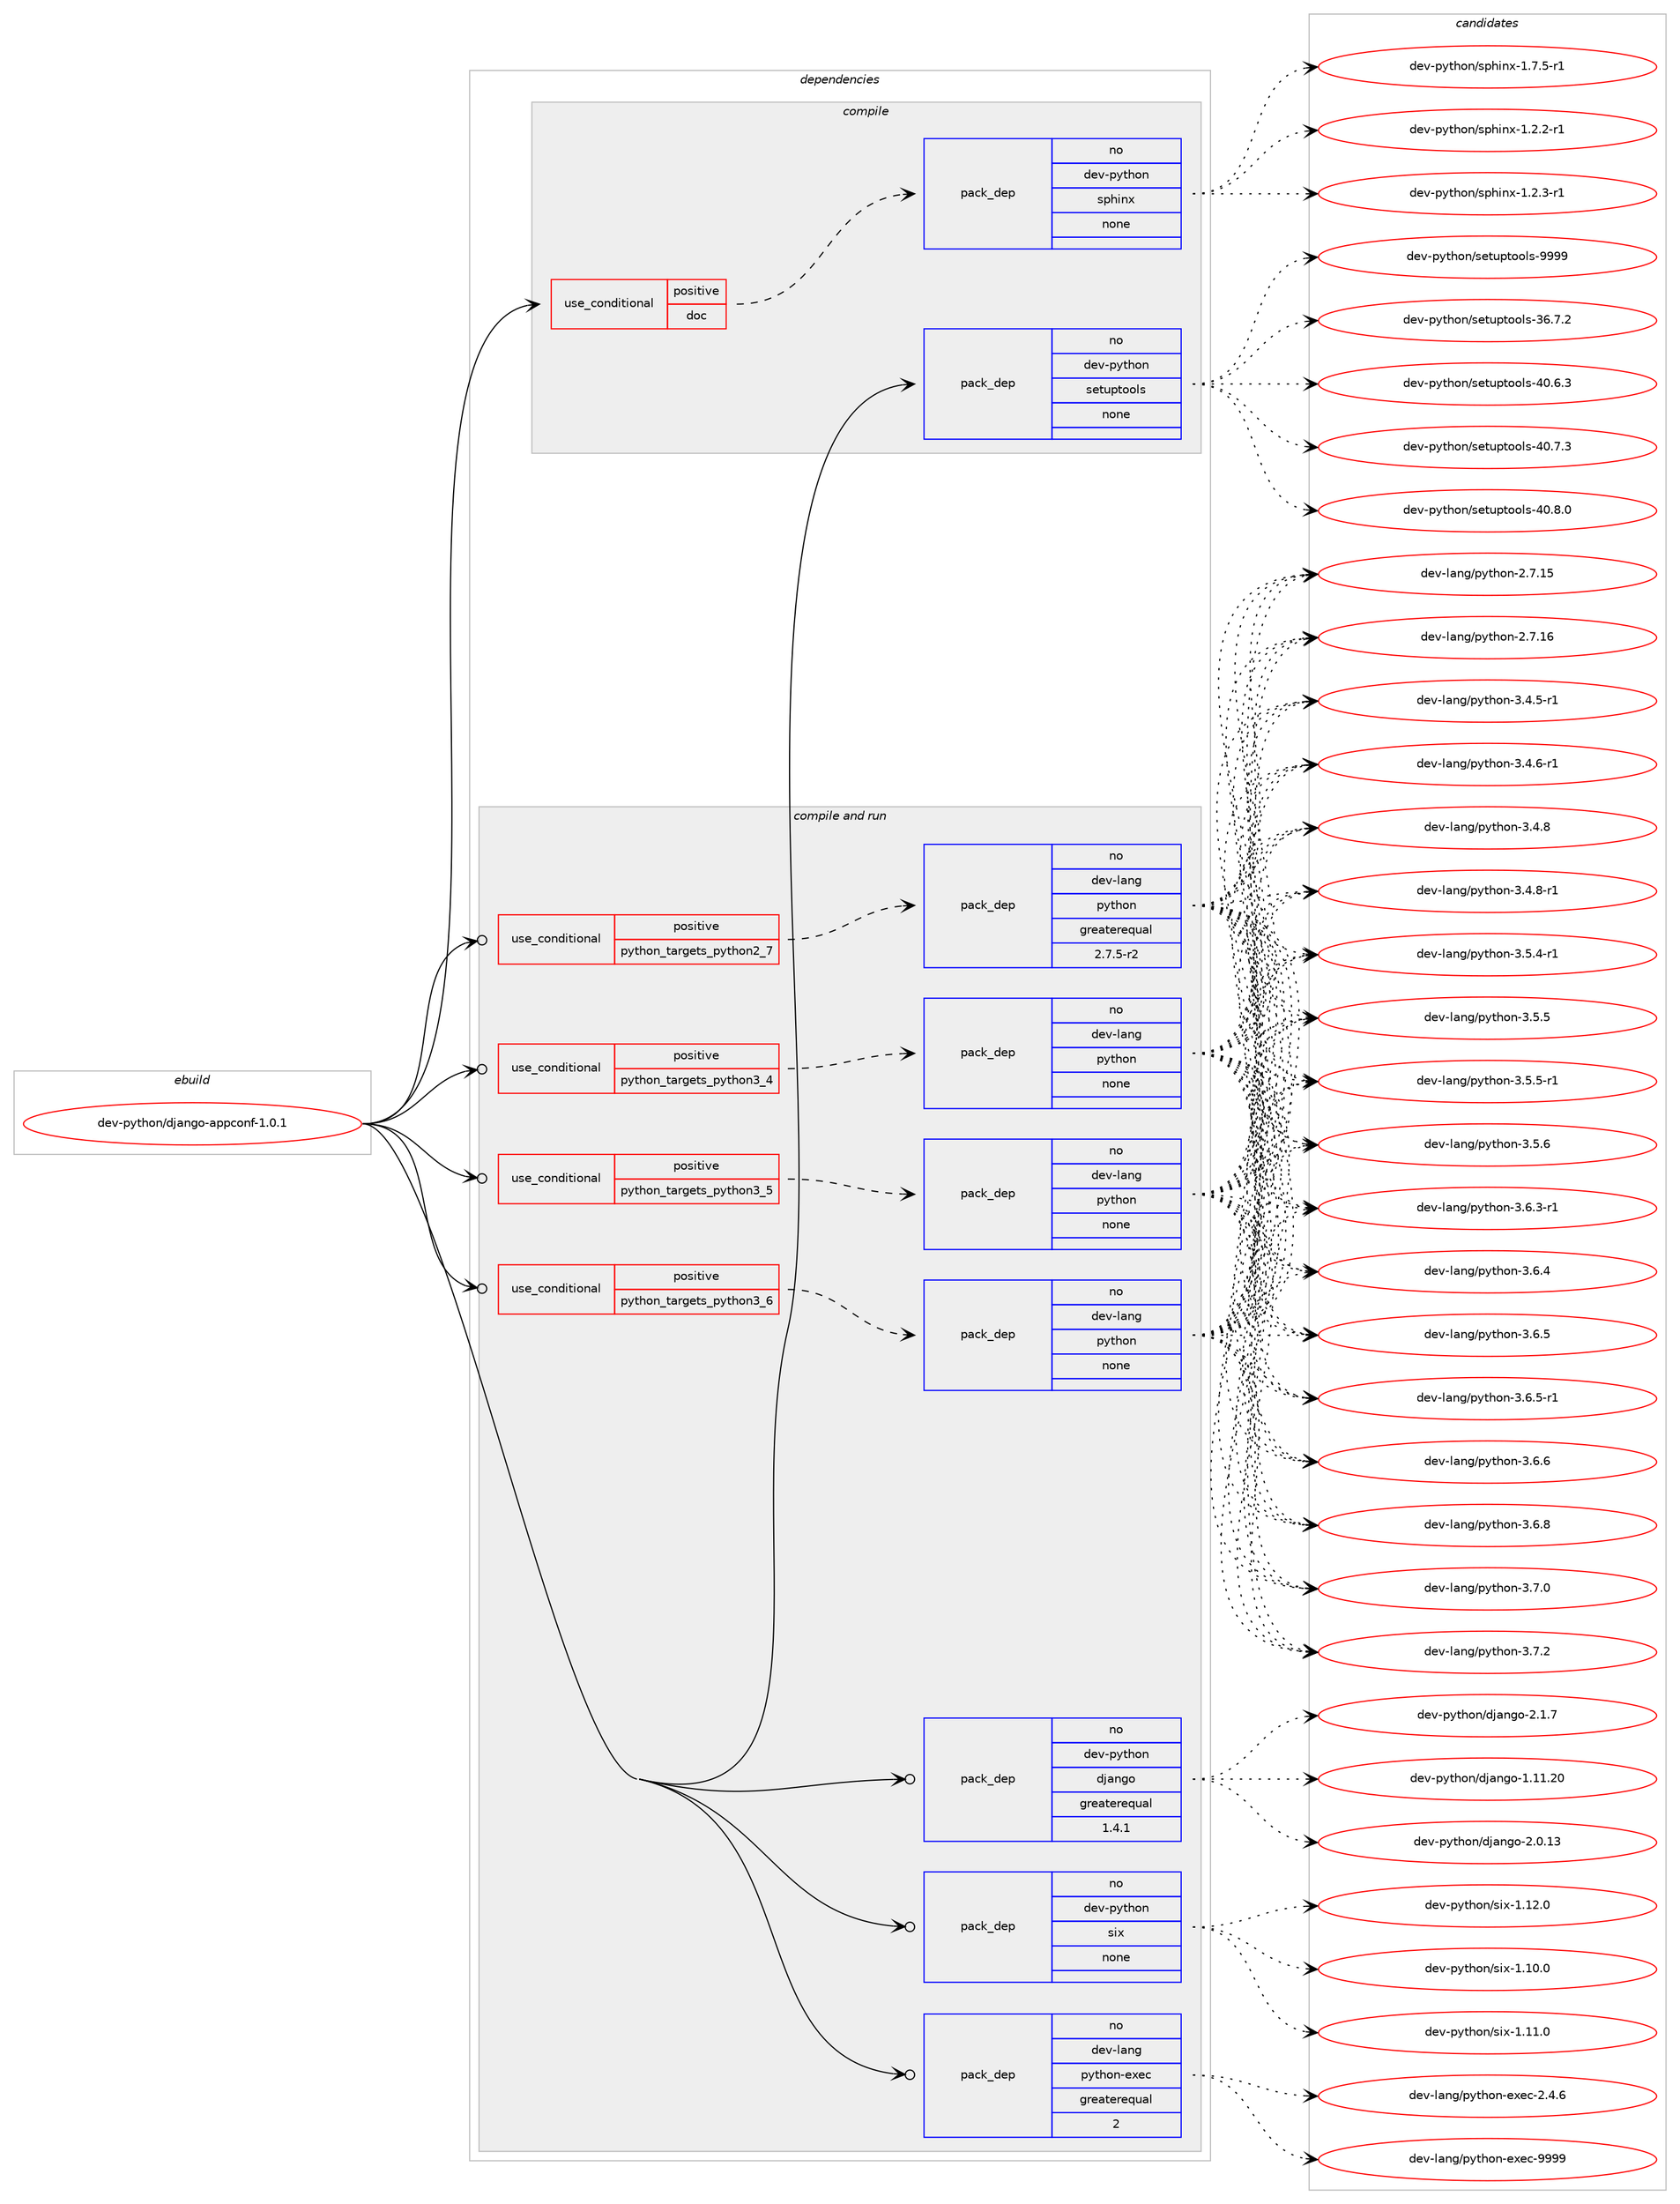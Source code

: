 digraph prolog {

# *************
# Graph options
# *************

newrank=true;
concentrate=true;
compound=true;
graph [rankdir=LR,fontname=Helvetica,fontsize=10,ranksep=1.5];#, ranksep=2.5, nodesep=0.2];
edge  [arrowhead=vee];
node  [fontname=Helvetica,fontsize=10];

# **********
# The ebuild
# **********

subgraph cluster_leftcol {
color=gray;
rank=same;
label=<<i>ebuild</i>>;
id [label="dev-python/django-appconf-1.0.1", color=red, width=4, href="../dev-python/django-appconf-1.0.1.svg"];
}

# ****************
# The dependencies
# ****************

subgraph cluster_midcol {
color=gray;
label=<<i>dependencies</i>>;
subgraph cluster_compile {
fillcolor="#eeeeee";
style=filled;
label=<<i>compile</i>>;
subgraph cond373320 {
dependency1406114 [label=<<TABLE BORDER="0" CELLBORDER="1" CELLSPACING="0" CELLPADDING="4"><TR><TD ROWSPAN="3" CELLPADDING="10">use_conditional</TD></TR><TR><TD>positive</TD></TR><TR><TD>doc</TD></TR></TABLE>>, shape=none, color=red];
subgraph pack1009538 {
dependency1406115 [label=<<TABLE BORDER="0" CELLBORDER="1" CELLSPACING="0" CELLPADDING="4" WIDTH="220"><TR><TD ROWSPAN="6" CELLPADDING="30">pack_dep</TD></TR><TR><TD WIDTH="110">no</TD></TR><TR><TD>dev-python</TD></TR><TR><TD>sphinx</TD></TR><TR><TD>none</TD></TR><TR><TD></TD></TR></TABLE>>, shape=none, color=blue];
}
dependency1406114:e -> dependency1406115:w [weight=20,style="dashed",arrowhead="vee"];
}
id:e -> dependency1406114:w [weight=20,style="solid",arrowhead="vee"];
subgraph pack1009539 {
dependency1406116 [label=<<TABLE BORDER="0" CELLBORDER="1" CELLSPACING="0" CELLPADDING="4" WIDTH="220"><TR><TD ROWSPAN="6" CELLPADDING="30">pack_dep</TD></TR><TR><TD WIDTH="110">no</TD></TR><TR><TD>dev-python</TD></TR><TR><TD>setuptools</TD></TR><TR><TD>none</TD></TR><TR><TD></TD></TR></TABLE>>, shape=none, color=blue];
}
id:e -> dependency1406116:w [weight=20,style="solid",arrowhead="vee"];
}
subgraph cluster_compileandrun {
fillcolor="#eeeeee";
style=filled;
label=<<i>compile and run</i>>;
subgraph cond373321 {
dependency1406117 [label=<<TABLE BORDER="0" CELLBORDER="1" CELLSPACING="0" CELLPADDING="4"><TR><TD ROWSPAN="3" CELLPADDING="10">use_conditional</TD></TR><TR><TD>positive</TD></TR><TR><TD>python_targets_python2_7</TD></TR></TABLE>>, shape=none, color=red];
subgraph pack1009540 {
dependency1406118 [label=<<TABLE BORDER="0" CELLBORDER="1" CELLSPACING="0" CELLPADDING="4" WIDTH="220"><TR><TD ROWSPAN="6" CELLPADDING="30">pack_dep</TD></TR><TR><TD WIDTH="110">no</TD></TR><TR><TD>dev-lang</TD></TR><TR><TD>python</TD></TR><TR><TD>greaterequal</TD></TR><TR><TD>2.7.5-r2</TD></TR></TABLE>>, shape=none, color=blue];
}
dependency1406117:e -> dependency1406118:w [weight=20,style="dashed",arrowhead="vee"];
}
id:e -> dependency1406117:w [weight=20,style="solid",arrowhead="odotvee"];
subgraph cond373322 {
dependency1406119 [label=<<TABLE BORDER="0" CELLBORDER="1" CELLSPACING="0" CELLPADDING="4"><TR><TD ROWSPAN="3" CELLPADDING="10">use_conditional</TD></TR><TR><TD>positive</TD></TR><TR><TD>python_targets_python3_4</TD></TR></TABLE>>, shape=none, color=red];
subgraph pack1009541 {
dependency1406120 [label=<<TABLE BORDER="0" CELLBORDER="1" CELLSPACING="0" CELLPADDING="4" WIDTH="220"><TR><TD ROWSPAN="6" CELLPADDING="30">pack_dep</TD></TR><TR><TD WIDTH="110">no</TD></TR><TR><TD>dev-lang</TD></TR><TR><TD>python</TD></TR><TR><TD>none</TD></TR><TR><TD></TD></TR></TABLE>>, shape=none, color=blue];
}
dependency1406119:e -> dependency1406120:w [weight=20,style="dashed",arrowhead="vee"];
}
id:e -> dependency1406119:w [weight=20,style="solid",arrowhead="odotvee"];
subgraph cond373323 {
dependency1406121 [label=<<TABLE BORDER="0" CELLBORDER="1" CELLSPACING="0" CELLPADDING="4"><TR><TD ROWSPAN="3" CELLPADDING="10">use_conditional</TD></TR><TR><TD>positive</TD></TR><TR><TD>python_targets_python3_5</TD></TR></TABLE>>, shape=none, color=red];
subgraph pack1009542 {
dependency1406122 [label=<<TABLE BORDER="0" CELLBORDER="1" CELLSPACING="0" CELLPADDING="4" WIDTH="220"><TR><TD ROWSPAN="6" CELLPADDING="30">pack_dep</TD></TR><TR><TD WIDTH="110">no</TD></TR><TR><TD>dev-lang</TD></TR><TR><TD>python</TD></TR><TR><TD>none</TD></TR><TR><TD></TD></TR></TABLE>>, shape=none, color=blue];
}
dependency1406121:e -> dependency1406122:w [weight=20,style="dashed",arrowhead="vee"];
}
id:e -> dependency1406121:w [weight=20,style="solid",arrowhead="odotvee"];
subgraph cond373324 {
dependency1406123 [label=<<TABLE BORDER="0" CELLBORDER="1" CELLSPACING="0" CELLPADDING="4"><TR><TD ROWSPAN="3" CELLPADDING="10">use_conditional</TD></TR><TR><TD>positive</TD></TR><TR><TD>python_targets_python3_6</TD></TR></TABLE>>, shape=none, color=red];
subgraph pack1009543 {
dependency1406124 [label=<<TABLE BORDER="0" CELLBORDER="1" CELLSPACING="0" CELLPADDING="4" WIDTH="220"><TR><TD ROWSPAN="6" CELLPADDING="30">pack_dep</TD></TR><TR><TD WIDTH="110">no</TD></TR><TR><TD>dev-lang</TD></TR><TR><TD>python</TD></TR><TR><TD>none</TD></TR><TR><TD></TD></TR></TABLE>>, shape=none, color=blue];
}
dependency1406123:e -> dependency1406124:w [weight=20,style="dashed",arrowhead="vee"];
}
id:e -> dependency1406123:w [weight=20,style="solid",arrowhead="odotvee"];
subgraph pack1009544 {
dependency1406125 [label=<<TABLE BORDER="0" CELLBORDER="1" CELLSPACING="0" CELLPADDING="4" WIDTH="220"><TR><TD ROWSPAN="6" CELLPADDING="30">pack_dep</TD></TR><TR><TD WIDTH="110">no</TD></TR><TR><TD>dev-lang</TD></TR><TR><TD>python-exec</TD></TR><TR><TD>greaterequal</TD></TR><TR><TD>2</TD></TR></TABLE>>, shape=none, color=blue];
}
id:e -> dependency1406125:w [weight=20,style="solid",arrowhead="odotvee"];
subgraph pack1009545 {
dependency1406126 [label=<<TABLE BORDER="0" CELLBORDER="1" CELLSPACING="0" CELLPADDING="4" WIDTH="220"><TR><TD ROWSPAN="6" CELLPADDING="30">pack_dep</TD></TR><TR><TD WIDTH="110">no</TD></TR><TR><TD>dev-python</TD></TR><TR><TD>django</TD></TR><TR><TD>greaterequal</TD></TR><TR><TD>1.4.1</TD></TR></TABLE>>, shape=none, color=blue];
}
id:e -> dependency1406126:w [weight=20,style="solid",arrowhead="odotvee"];
subgraph pack1009546 {
dependency1406127 [label=<<TABLE BORDER="0" CELLBORDER="1" CELLSPACING="0" CELLPADDING="4" WIDTH="220"><TR><TD ROWSPAN="6" CELLPADDING="30">pack_dep</TD></TR><TR><TD WIDTH="110">no</TD></TR><TR><TD>dev-python</TD></TR><TR><TD>six</TD></TR><TR><TD>none</TD></TR><TR><TD></TD></TR></TABLE>>, shape=none, color=blue];
}
id:e -> dependency1406127:w [weight=20,style="solid",arrowhead="odotvee"];
}
subgraph cluster_run {
fillcolor="#eeeeee";
style=filled;
label=<<i>run</i>>;
}
}

# **************
# The candidates
# **************

subgraph cluster_choices {
rank=same;
color=gray;
label=<<i>candidates</i>>;

subgraph choice1009538 {
color=black;
nodesep=1;
choice10010111845112121116104111110471151121041051101204549465046504511449 [label="dev-python/sphinx-1.2.2-r1", color=red, width=4,href="../dev-python/sphinx-1.2.2-r1.svg"];
choice10010111845112121116104111110471151121041051101204549465046514511449 [label="dev-python/sphinx-1.2.3-r1", color=red, width=4,href="../dev-python/sphinx-1.2.3-r1.svg"];
choice10010111845112121116104111110471151121041051101204549465546534511449 [label="dev-python/sphinx-1.7.5-r1", color=red, width=4,href="../dev-python/sphinx-1.7.5-r1.svg"];
dependency1406115:e -> choice10010111845112121116104111110471151121041051101204549465046504511449:w [style=dotted,weight="100"];
dependency1406115:e -> choice10010111845112121116104111110471151121041051101204549465046514511449:w [style=dotted,weight="100"];
dependency1406115:e -> choice10010111845112121116104111110471151121041051101204549465546534511449:w [style=dotted,weight="100"];
}
subgraph choice1009539 {
color=black;
nodesep=1;
choice100101118451121211161041111104711510111611711211611111110811545515446554650 [label="dev-python/setuptools-36.7.2", color=red, width=4,href="../dev-python/setuptools-36.7.2.svg"];
choice100101118451121211161041111104711510111611711211611111110811545524846544651 [label="dev-python/setuptools-40.6.3", color=red, width=4,href="../dev-python/setuptools-40.6.3.svg"];
choice100101118451121211161041111104711510111611711211611111110811545524846554651 [label="dev-python/setuptools-40.7.3", color=red, width=4,href="../dev-python/setuptools-40.7.3.svg"];
choice100101118451121211161041111104711510111611711211611111110811545524846564648 [label="dev-python/setuptools-40.8.0", color=red, width=4,href="../dev-python/setuptools-40.8.0.svg"];
choice10010111845112121116104111110471151011161171121161111111081154557575757 [label="dev-python/setuptools-9999", color=red, width=4,href="../dev-python/setuptools-9999.svg"];
dependency1406116:e -> choice100101118451121211161041111104711510111611711211611111110811545515446554650:w [style=dotted,weight="100"];
dependency1406116:e -> choice100101118451121211161041111104711510111611711211611111110811545524846544651:w [style=dotted,weight="100"];
dependency1406116:e -> choice100101118451121211161041111104711510111611711211611111110811545524846554651:w [style=dotted,weight="100"];
dependency1406116:e -> choice100101118451121211161041111104711510111611711211611111110811545524846564648:w [style=dotted,weight="100"];
dependency1406116:e -> choice10010111845112121116104111110471151011161171121161111111081154557575757:w [style=dotted,weight="100"];
}
subgraph choice1009540 {
color=black;
nodesep=1;
choice10010111845108971101034711212111610411111045504655464953 [label="dev-lang/python-2.7.15", color=red, width=4,href="../dev-lang/python-2.7.15.svg"];
choice10010111845108971101034711212111610411111045504655464954 [label="dev-lang/python-2.7.16", color=red, width=4,href="../dev-lang/python-2.7.16.svg"];
choice1001011184510897110103471121211161041111104551465246534511449 [label="dev-lang/python-3.4.5-r1", color=red, width=4,href="../dev-lang/python-3.4.5-r1.svg"];
choice1001011184510897110103471121211161041111104551465246544511449 [label="dev-lang/python-3.4.6-r1", color=red, width=4,href="../dev-lang/python-3.4.6-r1.svg"];
choice100101118451089711010347112121116104111110455146524656 [label="dev-lang/python-3.4.8", color=red, width=4,href="../dev-lang/python-3.4.8.svg"];
choice1001011184510897110103471121211161041111104551465246564511449 [label="dev-lang/python-3.4.8-r1", color=red, width=4,href="../dev-lang/python-3.4.8-r1.svg"];
choice1001011184510897110103471121211161041111104551465346524511449 [label="dev-lang/python-3.5.4-r1", color=red, width=4,href="../dev-lang/python-3.5.4-r1.svg"];
choice100101118451089711010347112121116104111110455146534653 [label="dev-lang/python-3.5.5", color=red, width=4,href="../dev-lang/python-3.5.5.svg"];
choice1001011184510897110103471121211161041111104551465346534511449 [label="dev-lang/python-3.5.5-r1", color=red, width=4,href="../dev-lang/python-3.5.5-r1.svg"];
choice100101118451089711010347112121116104111110455146534654 [label="dev-lang/python-3.5.6", color=red, width=4,href="../dev-lang/python-3.5.6.svg"];
choice1001011184510897110103471121211161041111104551465446514511449 [label="dev-lang/python-3.6.3-r1", color=red, width=4,href="../dev-lang/python-3.6.3-r1.svg"];
choice100101118451089711010347112121116104111110455146544652 [label="dev-lang/python-3.6.4", color=red, width=4,href="../dev-lang/python-3.6.4.svg"];
choice100101118451089711010347112121116104111110455146544653 [label="dev-lang/python-3.6.5", color=red, width=4,href="../dev-lang/python-3.6.5.svg"];
choice1001011184510897110103471121211161041111104551465446534511449 [label="dev-lang/python-3.6.5-r1", color=red, width=4,href="../dev-lang/python-3.6.5-r1.svg"];
choice100101118451089711010347112121116104111110455146544654 [label="dev-lang/python-3.6.6", color=red, width=4,href="../dev-lang/python-3.6.6.svg"];
choice100101118451089711010347112121116104111110455146544656 [label="dev-lang/python-3.6.8", color=red, width=4,href="../dev-lang/python-3.6.8.svg"];
choice100101118451089711010347112121116104111110455146554648 [label="dev-lang/python-3.7.0", color=red, width=4,href="../dev-lang/python-3.7.0.svg"];
choice100101118451089711010347112121116104111110455146554650 [label="dev-lang/python-3.7.2", color=red, width=4,href="../dev-lang/python-3.7.2.svg"];
dependency1406118:e -> choice10010111845108971101034711212111610411111045504655464953:w [style=dotted,weight="100"];
dependency1406118:e -> choice10010111845108971101034711212111610411111045504655464954:w [style=dotted,weight="100"];
dependency1406118:e -> choice1001011184510897110103471121211161041111104551465246534511449:w [style=dotted,weight="100"];
dependency1406118:e -> choice1001011184510897110103471121211161041111104551465246544511449:w [style=dotted,weight="100"];
dependency1406118:e -> choice100101118451089711010347112121116104111110455146524656:w [style=dotted,weight="100"];
dependency1406118:e -> choice1001011184510897110103471121211161041111104551465246564511449:w [style=dotted,weight="100"];
dependency1406118:e -> choice1001011184510897110103471121211161041111104551465346524511449:w [style=dotted,weight="100"];
dependency1406118:e -> choice100101118451089711010347112121116104111110455146534653:w [style=dotted,weight="100"];
dependency1406118:e -> choice1001011184510897110103471121211161041111104551465346534511449:w [style=dotted,weight="100"];
dependency1406118:e -> choice100101118451089711010347112121116104111110455146534654:w [style=dotted,weight="100"];
dependency1406118:e -> choice1001011184510897110103471121211161041111104551465446514511449:w [style=dotted,weight="100"];
dependency1406118:e -> choice100101118451089711010347112121116104111110455146544652:w [style=dotted,weight="100"];
dependency1406118:e -> choice100101118451089711010347112121116104111110455146544653:w [style=dotted,weight="100"];
dependency1406118:e -> choice1001011184510897110103471121211161041111104551465446534511449:w [style=dotted,weight="100"];
dependency1406118:e -> choice100101118451089711010347112121116104111110455146544654:w [style=dotted,weight="100"];
dependency1406118:e -> choice100101118451089711010347112121116104111110455146544656:w [style=dotted,weight="100"];
dependency1406118:e -> choice100101118451089711010347112121116104111110455146554648:w [style=dotted,weight="100"];
dependency1406118:e -> choice100101118451089711010347112121116104111110455146554650:w [style=dotted,weight="100"];
}
subgraph choice1009541 {
color=black;
nodesep=1;
choice10010111845108971101034711212111610411111045504655464953 [label="dev-lang/python-2.7.15", color=red, width=4,href="../dev-lang/python-2.7.15.svg"];
choice10010111845108971101034711212111610411111045504655464954 [label="dev-lang/python-2.7.16", color=red, width=4,href="../dev-lang/python-2.7.16.svg"];
choice1001011184510897110103471121211161041111104551465246534511449 [label="dev-lang/python-3.4.5-r1", color=red, width=4,href="../dev-lang/python-3.4.5-r1.svg"];
choice1001011184510897110103471121211161041111104551465246544511449 [label="dev-lang/python-3.4.6-r1", color=red, width=4,href="../dev-lang/python-3.4.6-r1.svg"];
choice100101118451089711010347112121116104111110455146524656 [label="dev-lang/python-3.4.8", color=red, width=4,href="../dev-lang/python-3.4.8.svg"];
choice1001011184510897110103471121211161041111104551465246564511449 [label="dev-lang/python-3.4.8-r1", color=red, width=4,href="../dev-lang/python-3.4.8-r1.svg"];
choice1001011184510897110103471121211161041111104551465346524511449 [label="dev-lang/python-3.5.4-r1", color=red, width=4,href="../dev-lang/python-3.5.4-r1.svg"];
choice100101118451089711010347112121116104111110455146534653 [label="dev-lang/python-3.5.5", color=red, width=4,href="../dev-lang/python-3.5.5.svg"];
choice1001011184510897110103471121211161041111104551465346534511449 [label="dev-lang/python-3.5.5-r1", color=red, width=4,href="../dev-lang/python-3.5.5-r1.svg"];
choice100101118451089711010347112121116104111110455146534654 [label="dev-lang/python-3.5.6", color=red, width=4,href="../dev-lang/python-3.5.6.svg"];
choice1001011184510897110103471121211161041111104551465446514511449 [label="dev-lang/python-3.6.3-r1", color=red, width=4,href="../dev-lang/python-3.6.3-r1.svg"];
choice100101118451089711010347112121116104111110455146544652 [label="dev-lang/python-3.6.4", color=red, width=4,href="../dev-lang/python-3.6.4.svg"];
choice100101118451089711010347112121116104111110455146544653 [label="dev-lang/python-3.6.5", color=red, width=4,href="../dev-lang/python-3.6.5.svg"];
choice1001011184510897110103471121211161041111104551465446534511449 [label="dev-lang/python-3.6.5-r1", color=red, width=4,href="../dev-lang/python-3.6.5-r1.svg"];
choice100101118451089711010347112121116104111110455146544654 [label="dev-lang/python-3.6.6", color=red, width=4,href="../dev-lang/python-3.6.6.svg"];
choice100101118451089711010347112121116104111110455146544656 [label="dev-lang/python-3.6.8", color=red, width=4,href="../dev-lang/python-3.6.8.svg"];
choice100101118451089711010347112121116104111110455146554648 [label="dev-lang/python-3.7.0", color=red, width=4,href="../dev-lang/python-3.7.0.svg"];
choice100101118451089711010347112121116104111110455146554650 [label="dev-lang/python-3.7.2", color=red, width=4,href="../dev-lang/python-3.7.2.svg"];
dependency1406120:e -> choice10010111845108971101034711212111610411111045504655464953:w [style=dotted,weight="100"];
dependency1406120:e -> choice10010111845108971101034711212111610411111045504655464954:w [style=dotted,weight="100"];
dependency1406120:e -> choice1001011184510897110103471121211161041111104551465246534511449:w [style=dotted,weight="100"];
dependency1406120:e -> choice1001011184510897110103471121211161041111104551465246544511449:w [style=dotted,weight="100"];
dependency1406120:e -> choice100101118451089711010347112121116104111110455146524656:w [style=dotted,weight="100"];
dependency1406120:e -> choice1001011184510897110103471121211161041111104551465246564511449:w [style=dotted,weight="100"];
dependency1406120:e -> choice1001011184510897110103471121211161041111104551465346524511449:w [style=dotted,weight="100"];
dependency1406120:e -> choice100101118451089711010347112121116104111110455146534653:w [style=dotted,weight="100"];
dependency1406120:e -> choice1001011184510897110103471121211161041111104551465346534511449:w [style=dotted,weight="100"];
dependency1406120:e -> choice100101118451089711010347112121116104111110455146534654:w [style=dotted,weight="100"];
dependency1406120:e -> choice1001011184510897110103471121211161041111104551465446514511449:w [style=dotted,weight="100"];
dependency1406120:e -> choice100101118451089711010347112121116104111110455146544652:w [style=dotted,weight="100"];
dependency1406120:e -> choice100101118451089711010347112121116104111110455146544653:w [style=dotted,weight="100"];
dependency1406120:e -> choice1001011184510897110103471121211161041111104551465446534511449:w [style=dotted,weight="100"];
dependency1406120:e -> choice100101118451089711010347112121116104111110455146544654:w [style=dotted,weight="100"];
dependency1406120:e -> choice100101118451089711010347112121116104111110455146544656:w [style=dotted,weight="100"];
dependency1406120:e -> choice100101118451089711010347112121116104111110455146554648:w [style=dotted,weight="100"];
dependency1406120:e -> choice100101118451089711010347112121116104111110455146554650:w [style=dotted,weight="100"];
}
subgraph choice1009542 {
color=black;
nodesep=1;
choice10010111845108971101034711212111610411111045504655464953 [label="dev-lang/python-2.7.15", color=red, width=4,href="../dev-lang/python-2.7.15.svg"];
choice10010111845108971101034711212111610411111045504655464954 [label="dev-lang/python-2.7.16", color=red, width=4,href="../dev-lang/python-2.7.16.svg"];
choice1001011184510897110103471121211161041111104551465246534511449 [label="dev-lang/python-3.4.5-r1", color=red, width=4,href="../dev-lang/python-3.4.5-r1.svg"];
choice1001011184510897110103471121211161041111104551465246544511449 [label="dev-lang/python-3.4.6-r1", color=red, width=4,href="../dev-lang/python-3.4.6-r1.svg"];
choice100101118451089711010347112121116104111110455146524656 [label="dev-lang/python-3.4.8", color=red, width=4,href="../dev-lang/python-3.4.8.svg"];
choice1001011184510897110103471121211161041111104551465246564511449 [label="dev-lang/python-3.4.8-r1", color=red, width=4,href="../dev-lang/python-3.4.8-r1.svg"];
choice1001011184510897110103471121211161041111104551465346524511449 [label="dev-lang/python-3.5.4-r1", color=red, width=4,href="../dev-lang/python-3.5.4-r1.svg"];
choice100101118451089711010347112121116104111110455146534653 [label="dev-lang/python-3.5.5", color=red, width=4,href="../dev-lang/python-3.5.5.svg"];
choice1001011184510897110103471121211161041111104551465346534511449 [label="dev-lang/python-3.5.5-r1", color=red, width=4,href="../dev-lang/python-3.5.5-r1.svg"];
choice100101118451089711010347112121116104111110455146534654 [label="dev-lang/python-3.5.6", color=red, width=4,href="../dev-lang/python-3.5.6.svg"];
choice1001011184510897110103471121211161041111104551465446514511449 [label="dev-lang/python-3.6.3-r1", color=red, width=4,href="../dev-lang/python-3.6.3-r1.svg"];
choice100101118451089711010347112121116104111110455146544652 [label="dev-lang/python-3.6.4", color=red, width=4,href="../dev-lang/python-3.6.4.svg"];
choice100101118451089711010347112121116104111110455146544653 [label="dev-lang/python-3.6.5", color=red, width=4,href="../dev-lang/python-3.6.5.svg"];
choice1001011184510897110103471121211161041111104551465446534511449 [label="dev-lang/python-3.6.5-r1", color=red, width=4,href="../dev-lang/python-3.6.5-r1.svg"];
choice100101118451089711010347112121116104111110455146544654 [label="dev-lang/python-3.6.6", color=red, width=4,href="../dev-lang/python-3.6.6.svg"];
choice100101118451089711010347112121116104111110455146544656 [label="dev-lang/python-3.6.8", color=red, width=4,href="../dev-lang/python-3.6.8.svg"];
choice100101118451089711010347112121116104111110455146554648 [label="dev-lang/python-3.7.0", color=red, width=4,href="../dev-lang/python-3.7.0.svg"];
choice100101118451089711010347112121116104111110455146554650 [label="dev-lang/python-3.7.2", color=red, width=4,href="../dev-lang/python-3.7.2.svg"];
dependency1406122:e -> choice10010111845108971101034711212111610411111045504655464953:w [style=dotted,weight="100"];
dependency1406122:e -> choice10010111845108971101034711212111610411111045504655464954:w [style=dotted,weight="100"];
dependency1406122:e -> choice1001011184510897110103471121211161041111104551465246534511449:w [style=dotted,weight="100"];
dependency1406122:e -> choice1001011184510897110103471121211161041111104551465246544511449:w [style=dotted,weight="100"];
dependency1406122:e -> choice100101118451089711010347112121116104111110455146524656:w [style=dotted,weight="100"];
dependency1406122:e -> choice1001011184510897110103471121211161041111104551465246564511449:w [style=dotted,weight="100"];
dependency1406122:e -> choice1001011184510897110103471121211161041111104551465346524511449:w [style=dotted,weight="100"];
dependency1406122:e -> choice100101118451089711010347112121116104111110455146534653:w [style=dotted,weight="100"];
dependency1406122:e -> choice1001011184510897110103471121211161041111104551465346534511449:w [style=dotted,weight="100"];
dependency1406122:e -> choice100101118451089711010347112121116104111110455146534654:w [style=dotted,weight="100"];
dependency1406122:e -> choice1001011184510897110103471121211161041111104551465446514511449:w [style=dotted,weight="100"];
dependency1406122:e -> choice100101118451089711010347112121116104111110455146544652:w [style=dotted,weight="100"];
dependency1406122:e -> choice100101118451089711010347112121116104111110455146544653:w [style=dotted,weight="100"];
dependency1406122:e -> choice1001011184510897110103471121211161041111104551465446534511449:w [style=dotted,weight="100"];
dependency1406122:e -> choice100101118451089711010347112121116104111110455146544654:w [style=dotted,weight="100"];
dependency1406122:e -> choice100101118451089711010347112121116104111110455146544656:w [style=dotted,weight="100"];
dependency1406122:e -> choice100101118451089711010347112121116104111110455146554648:w [style=dotted,weight="100"];
dependency1406122:e -> choice100101118451089711010347112121116104111110455146554650:w [style=dotted,weight="100"];
}
subgraph choice1009543 {
color=black;
nodesep=1;
choice10010111845108971101034711212111610411111045504655464953 [label="dev-lang/python-2.7.15", color=red, width=4,href="../dev-lang/python-2.7.15.svg"];
choice10010111845108971101034711212111610411111045504655464954 [label="dev-lang/python-2.7.16", color=red, width=4,href="../dev-lang/python-2.7.16.svg"];
choice1001011184510897110103471121211161041111104551465246534511449 [label="dev-lang/python-3.4.5-r1", color=red, width=4,href="../dev-lang/python-3.4.5-r1.svg"];
choice1001011184510897110103471121211161041111104551465246544511449 [label="dev-lang/python-3.4.6-r1", color=red, width=4,href="../dev-lang/python-3.4.6-r1.svg"];
choice100101118451089711010347112121116104111110455146524656 [label="dev-lang/python-3.4.8", color=red, width=4,href="../dev-lang/python-3.4.8.svg"];
choice1001011184510897110103471121211161041111104551465246564511449 [label="dev-lang/python-3.4.8-r1", color=red, width=4,href="../dev-lang/python-3.4.8-r1.svg"];
choice1001011184510897110103471121211161041111104551465346524511449 [label="dev-lang/python-3.5.4-r1", color=red, width=4,href="../dev-lang/python-3.5.4-r1.svg"];
choice100101118451089711010347112121116104111110455146534653 [label="dev-lang/python-3.5.5", color=red, width=4,href="../dev-lang/python-3.5.5.svg"];
choice1001011184510897110103471121211161041111104551465346534511449 [label="dev-lang/python-3.5.5-r1", color=red, width=4,href="../dev-lang/python-3.5.5-r1.svg"];
choice100101118451089711010347112121116104111110455146534654 [label="dev-lang/python-3.5.6", color=red, width=4,href="../dev-lang/python-3.5.6.svg"];
choice1001011184510897110103471121211161041111104551465446514511449 [label="dev-lang/python-3.6.3-r1", color=red, width=4,href="../dev-lang/python-3.6.3-r1.svg"];
choice100101118451089711010347112121116104111110455146544652 [label="dev-lang/python-3.6.4", color=red, width=4,href="../dev-lang/python-3.6.4.svg"];
choice100101118451089711010347112121116104111110455146544653 [label="dev-lang/python-3.6.5", color=red, width=4,href="../dev-lang/python-3.6.5.svg"];
choice1001011184510897110103471121211161041111104551465446534511449 [label="dev-lang/python-3.6.5-r1", color=red, width=4,href="../dev-lang/python-3.6.5-r1.svg"];
choice100101118451089711010347112121116104111110455146544654 [label="dev-lang/python-3.6.6", color=red, width=4,href="../dev-lang/python-3.6.6.svg"];
choice100101118451089711010347112121116104111110455146544656 [label="dev-lang/python-3.6.8", color=red, width=4,href="../dev-lang/python-3.6.8.svg"];
choice100101118451089711010347112121116104111110455146554648 [label="dev-lang/python-3.7.0", color=red, width=4,href="../dev-lang/python-3.7.0.svg"];
choice100101118451089711010347112121116104111110455146554650 [label="dev-lang/python-3.7.2", color=red, width=4,href="../dev-lang/python-3.7.2.svg"];
dependency1406124:e -> choice10010111845108971101034711212111610411111045504655464953:w [style=dotted,weight="100"];
dependency1406124:e -> choice10010111845108971101034711212111610411111045504655464954:w [style=dotted,weight="100"];
dependency1406124:e -> choice1001011184510897110103471121211161041111104551465246534511449:w [style=dotted,weight="100"];
dependency1406124:e -> choice1001011184510897110103471121211161041111104551465246544511449:w [style=dotted,weight="100"];
dependency1406124:e -> choice100101118451089711010347112121116104111110455146524656:w [style=dotted,weight="100"];
dependency1406124:e -> choice1001011184510897110103471121211161041111104551465246564511449:w [style=dotted,weight="100"];
dependency1406124:e -> choice1001011184510897110103471121211161041111104551465346524511449:w [style=dotted,weight="100"];
dependency1406124:e -> choice100101118451089711010347112121116104111110455146534653:w [style=dotted,weight="100"];
dependency1406124:e -> choice1001011184510897110103471121211161041111104551465346534511449:w [style=dotted,weight="100"];
dependency1406124:e -> choice100101118451089711010347112121116104111110455146534654:w [style=dotted,weight="100"];
dependency1406124:e -> choice1001011184510897110103471121211161041111104551465446514511449:w [style=dotted,weight="100"];
dependency1406124:e -> choice100101118451089711010347112121116104111110455146544652:w [style=dotted,weight="100"];
dependency1406124:e -> choice100101118451089711010347112121116104111110455146544653:w [style=dotted,weight="100"];
dependency1406124:e -> choice1001011184510897110103471121211161041111104551465446534511449:w [style=dotted,weight="100"];
dependency1406124:e -> choice100101118451089711010347112121116104111110455146544654:w [style=dotted,weight="100"];
dependency1406124:e -> choice100101118451089711010347112121116104111110455146544656:w [style=dotted,weight="100"];
dependency1406124:e -> choice100101118451089711010347112121116104111110455146554648:w [style=dotted,weight="100"];
dependency1406124:e -> choice100101118451089711010347112121116104111110455146554650:w [style=dotted,weight="100"];
}
subgraph choice1009544 {
color=black;
nodesep=1;
choice1001011184510897110103471121211161041111104510112010199455046524654 [label="dev-lang/python-exec-2.4.6", color=red, width=4,href="../dev-lang/python-exec-2.4.6.svg"];
choice10010111845108971101034711212111610411111045101120101994557575757 [label="dev-lang/python-exec-9999", color=red, width=4,href="../dev-lang/python-exec-9999.svg"];
dependency1406125:e -> choice1001011184510897110103471121211161041111104510112010199455046524654:w [style=dotted,weight="100"];
dependency1406125:e -> choice10010111845108971101034711212111610411111045101120101994557575757:w [style=dotted,weight="100"];
}
subgraph choice1009545 {
color=black;
nodesep=1;
choice1001011184511212111610411111047100106971101031114549464949465048 [label="dev-python/django-1.11.20", color=red, width=4,href="../dev-python/django-1.11.20.svg"];
choice10010111845112121116104111110471001069711010311145504648464951 [label="dev-python/django-2.0.13", color=red, width=4,href="../dev-python/django-2.0.13.svg"];
choice100101118451121211161041111104710010697110103111455046494655 [label="dev-python/django-2.1.7", color=red, width=4,href="../dev-python/django-2.1.7.svg"];
dependency1406126:e -> choice1001011184511212111610411111047100106971101031114549464949465048:w [style=dotted,weight="100"];
dependency1406126:e -> choice10010111845112121116104111110471001069711010311145504648464951:w [style=dotted,weight="100"];
dependency1406126:e -> choice100101118451121211161041111104710010697110103111455046494655:w [style=dotted,weight="100"];
}
subgraph choice1009546 {
color=black;
nodesep=1;
choice100101118451121211161041111104711510512045494649484648 [label="dev-python/six-1.10.0", color=red, width=4,href="../dev-python/six-1.10.0.svg"];
choice100101118451121211161041111104711510512045494649494648 [label="dev-python/six-1.11.0", color=red, width=4,href="../dev-python/six-1.11.0.svg"];
choice100101118451121211161041111104711510512045494649504648 [label="dev-python/six-1.12.0", color=red, width=4,href="../dev-python/six-1.12.0.svg"];
dependency1406127:e -> choice100101118451121211161041111104711510512045494649484648:w [style=dotted,weight="100"];
dependency1406127:e -> choice100101118451121211161041111104711510512045494649494648:w [style=dotted,weight="100"];
dependency1406127:e -> choice100101118451121211161041111104711510512045494649504648:w [style=dotted,weight="100"];
}
}

}
